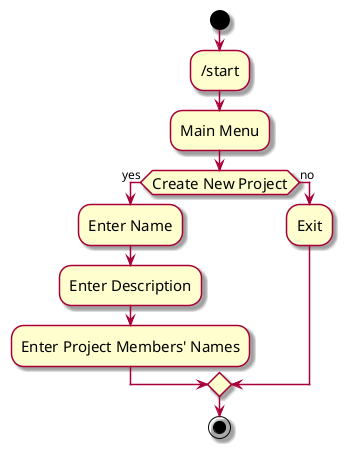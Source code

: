 @startuml
skin rose
skinparam ActivityFontSize 15
skinparam ArrowFontSize 12
start
:/start;

:Main Menu;

if (Create New Project) then (yes)
  :Enter Name;
  :Enter Description;
  :Enter Project Members' Names;
else (no)
  :Exit;
endif

stop
@enduml
